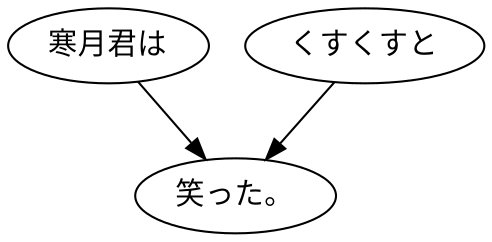 digraph graph8932 {
	node0 [label="寒月君は"];
	node1 [label="くすくすと"];
	node2 [label="笑った。"];
	node0 -> node2;
	node1 -> node2;
}
